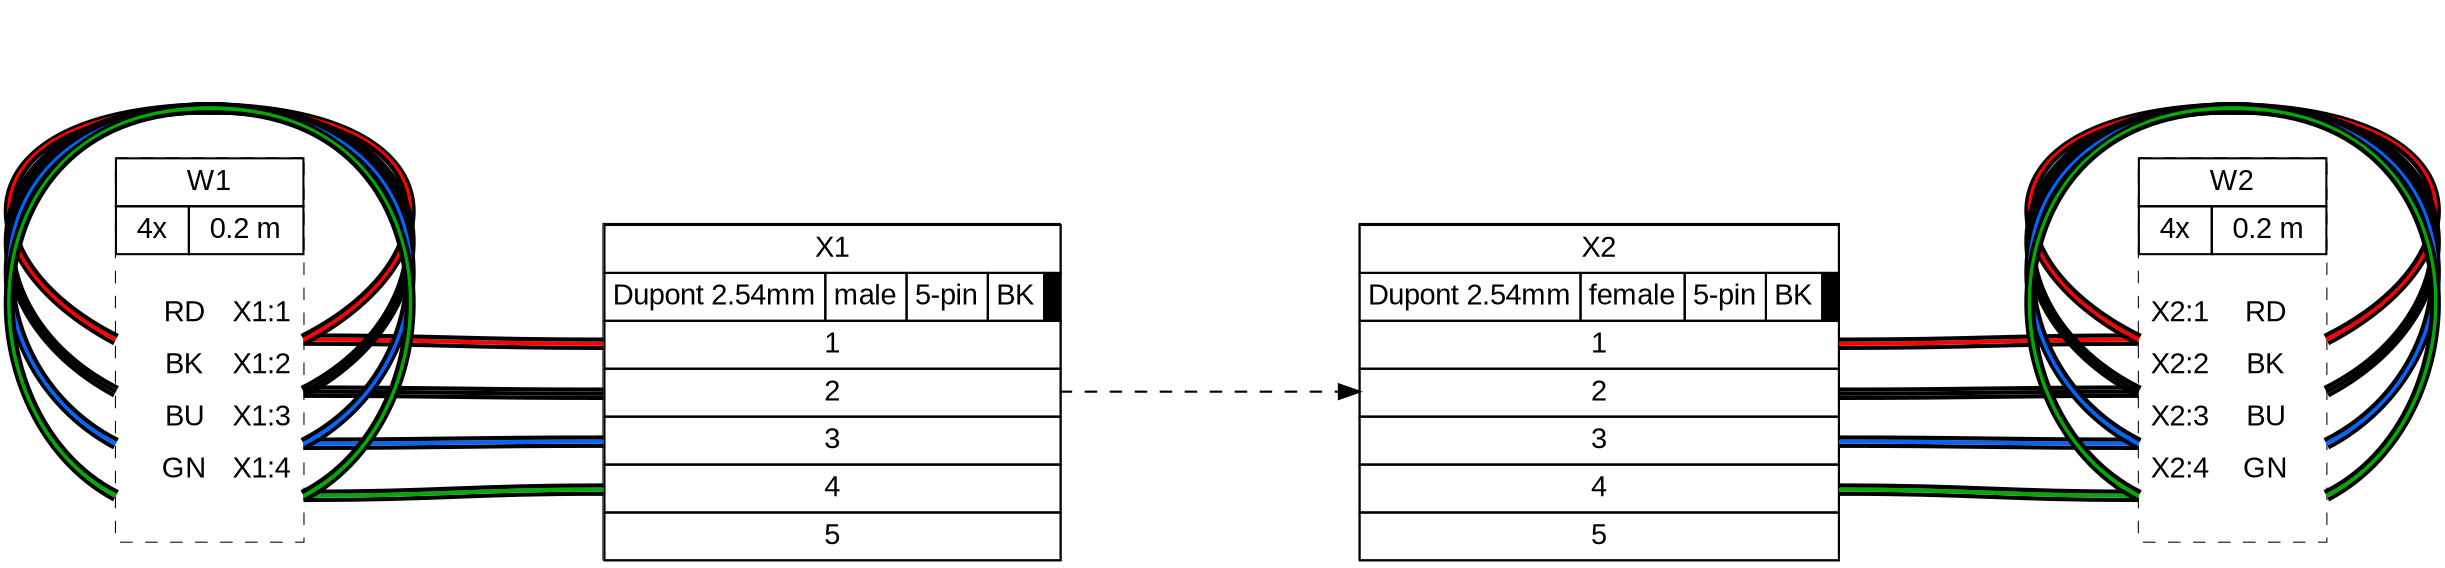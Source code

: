 graph {
// Graph generated by WireViz 0.4-dev251
// https://github.com/formatc1702/WireViz
	graph [bgcolor="#FFFFFF" fontname=arial nodesep=0.33 rankdir=LR ranksep=2]
	node [fillcolor="#FFFFFF" fontname=arial height=0 margin=0 shape=none style=filled width=0]
	edge [fontname=arial style=bold]
	X1 [label=<
<table border="0" cellspacing="0" cellpadding="0" bgcolor="#FFFFFF">
 <tr>
  <td>
   <table border="0" cellborder="1" cellpadding="3" cellspacing="0">
    <tr>
     <td>X1</td>
    </tr>
   </table>
  </td>
 </tr>
 <tr>
  <td>
   <table border="0" cellborder="1" cellpadding="3" cellspacing="0">
    <tr>
     <td>Dupont 2.54mm</td>
     <td>male</td>
     <td>5-pin</td>
     <td>BK</td>
     <td bgcolor="#000000" sides="TBLR"></td>
    </tr>
   </table>
  </td>
 </tr>
 <tr>
  <td>
   <table border="0" cellborder="1" cellpadding="3" cellspacing="0">
    <tr>
     <td port="p1l">1</td>
     
    </tr>
    <tr>
     <td port="p2l">2</td>
     
    </tr>
    <tr>
     <td port="p3l">3</td>
     
    </tr>
    <tr>
     <td port="p4l">4</td>
     
    </tr>
    <tr>
     <td port="p5l">5</td>
     
    </tr>
   </table>
  </td>
 </tr>
</table>
> shape=box style=filled]
	X2 [label=<
<table border="0" cellspacing="0" cellpadding="0" bgcolor="#FFFFFF">
 <tr>
  <td>
   <table border="0" cellborder="1" cellpadding="3" cellspacing="0">
    <tr>
     <td>X2</td>
    </tr>
   </table>
  </td>
 </tr>
 <tr>
  <td>
   <table border="0" cellborder="1" cellpadding="3" cellspacing="0">
    <tr>
     <td>Dupont 2.54mm</td>
     <td>female</td>
     <td>5-pin</td>
     <td>BK</td>
     <td bgcolor="#000000" sides="TBLR"></td>
    </tr>
   </table>
  </td>
 </tr>
 <tr>
  <td>
   <table border="0" cellborder="1" cellpadding="3" cellspacing="0">
    <tr>
     
     <td port="p1r">1</td>
    </tr>
    <tr>
     
     <td port="p2r">2</td>
    </tr>
    <tr>
     
     <td port="p3r">3</td>
    </tr>
    <tr>
     
     <td port="p4r">4</td>
    </tr>
    <tr>
     
     <td port="p5r">5</td>
    </tr>
   </table>
  </td>
 </tr>
</table>
> shape=box style=filled]
	W1 [label=<
<table border="0" cellspacing="0" cellpadding="0" bgcolor="#FFFFFF">
 <tr>
  <td>
   <table border="0" cellborder="1" cellpadding="3" cellspacing="0">
    <tr>
     <td>W1</td>
    </tr>
   </table>
  </td>
 </tr>
 <tr>
  <td>
   <table border="0" cellborder="1" cellpadding="3" cellspacing="0">
    <tr>
     <td>4x</td>
     <td>0.2 m</td>
    </tr>
   </table>
  </td>
 </tr>
 <tr>
  <td>
   <table border="0" cellborder="0" cellspacing="0">
    <tr>
     <td>&nbsp;</td>
    </tr>
    <tr>
     <td align="left"> </td>
     <td> </td>
     <td></td>
     <td>RD</td>
     <td> </td>
     <td align="right">X1:1 </td>
    </tr>
    <tr>
     <td border="0" cellspacing="0" cellpadding="0" colspan="6" height="6" port="w1"></td>
    </tr>
    <tr>
     <td align="left"> </td>
     <td> </td>
     <td></td>
     <td>BK</td>
     <td> </td>
     <td align="right">X1:2 </td>
    </tr>
    <tr>
     <td border="0" cellspacing="0" cellpadding="0" colspan="6" height="6" port="w2"></td>
    </tr>
    <tr>
     <td align="left"> </td>
     <td> </td>
     <td></td>
     <td>BU</td>
     <td> </td>
     <td align="right">X1:3 </td>
    </tr>
    <tr>
     <td border="0" cellspacing="0" cellpadding="0" colspan="6" height="6" port="w3"></td>
    </tr>
    <tr>
     <td align="left"> </td>
     <td> </td>
     <td></td>
     <td>GN</td>
     <td> </td>
     <td align="right">X1:4 </td>
    </tr>
    <tr>
     <td border="0" cellspacing="0" cellpadding="0" colspan="6" height="6" port="w4"></td>
    </tr>
    <tr>
     <td>&nbsp;</td>
    </tr>
   </table>
  </td>
 </tr>
</table>
> shape=box style="filled,dashed"]
	edge [color="#000000:#FF0000:#000000"]
	W1:w1:e -- X1:p1l:w
	edge [color="#000000:#000000:#000000"]
	W1:w2:e -- X1:p2l:w
	edge [color="#000000:#0066FF:#000000"]
	W1:w3:e -- X1:p3l:w
	edge [color="#000000:#00AA00:#000000"]
	W1:w4:e -- X1:p4l:w
	W1:w1:e -- W1:w1:w [color="#000000:#FF0000:#000000" straight=straight]
	W1:w2:e -- W1:w2:w [color="#000000:#000000:#000000" straight=straight]
	W1:w3:e -- W1:w3:w [color="#000000:#0066FF:#000000" straight=straight]
	W1:w4:e -- W1:w4:w [color="#000000:#00AA00:#000000" straight=straight]
	W2 [label=<
<table border="0" cellspacing="0" cellpadding="0" bgcolor="#FFFFFF">
 <tr>
  <td>
   <table border="0" cellborder="1" cellpadding="3" cellspacing="0">
    <tr>
     <td>W2</td>
    </tr>
   </table>
  </td>
 </tr>
 <tr>
  <td>
   <table border="0" cellborder="1" cellpadding="3" cellspacing="0">
    <tr>
     <td>4x</td>
     <td>0.2 m</td>
    </tr>
   </table>
  </td>
 </tr>
 <tr>
  <td>
   <table border="0" cellborder="0" cellspacing="0">
    <tr>
     <td>&nbsp;</td>
    </tr>
    <tr>
     <td align="left"> X2:1</td>
     <td> </td>
     <td></td>
     <td>RD</td>
     <td> </td>
     <td align="right"> </td>
    </tr>
    <tr>
     <td border="0" cellspacing="0" cellpadding="0" colspan="6" height="6" port="w1"></td>
    </tr>
    <tr>
     <td align="left"> X2:2</td>
     <td> </td>
     <td></td>
     <td>BK</td>
     <td> </td>
     <td align="right"> </td>
    </tr>
    <tr>
     <td border="0" cellspacing="0" cellpadding="0" colspan="6" height="6" port="w2"></td>
    </tr>
    <tr>
     <td align="left"> X2:3</td>
     <td> </td>
     <td></td>
     <td>BU</td>
     <td> </td>
     <td align="right"> </td>
    </tr>
    <tr>
     <td border="0" cellspacing="0" cellpadding="0" colspan="6" height="6" port="w3"></td>
    </tr>
    <tr>
     <td align="left"> X2:4</td>
     <td> </td>
     <td></td>
     <td>GN</td>
     <td> </td>
     <td align="right"> </td>
    </tr>
    <tr>
     <td border="0" cellspacing="0" cellpadding="0" colspan="6" height="6" port="w4"></td>
    </tr>
    <tr>
     <td>&nbsp;</td>
    </tr>
   </table>
  </td>
 </tr>
</table>
> shape=box style="filled,dashed"]
	edge [color="#000000:#FF0000:#000000"]
	X2:p1r:e -- W2:w1:w
	edge [color="#000000:#000000:#000000"]
	X2:p2r:e -- W2:w2:w
	edge [color="#000000:#0066FF:#000000"]
	X2:p3r:e -- W2:w3:w
	edge [color="#000000:#00AA00:#000000"]
	X2:p4r:e -- W2:w4:w
	W2:w1:e -- W2:w1:w [color="#000000:#FF0000:#000000" straight=straight]
	W2:w2:e -- W2:w2:w [color="#000000:#000000:#000000" straight=straight]
	W2:w3:e -- W2:w3:w [color="#000000:#0066FF:#000000" straight=straight]
	W2:w4:e -- W2:w4:w [color="#000000:#00AA00:#000000" straight=straight]
	edge [color="#000000" dir=forward style=dashed]
	X1:e -- X2:w
}
